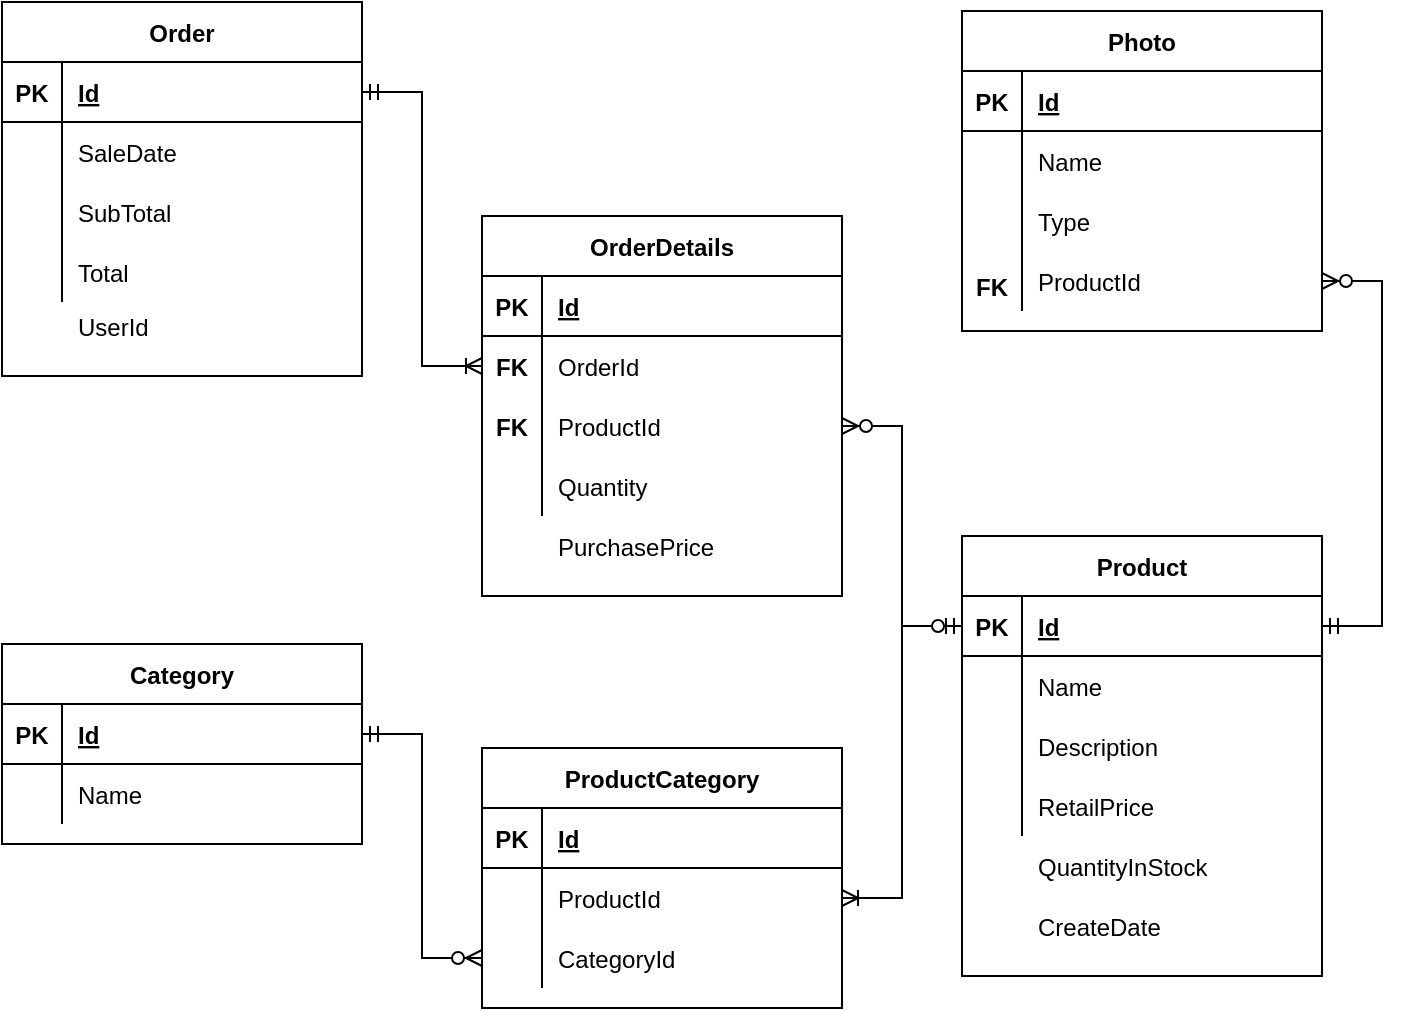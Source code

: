 <mxfile version="20.1.1" type="device"><diagram id="gh_m2mmpwSk5AUr7xmiV" name="Page-1"><mxGraphModel dx="942" dy="574" grid="0" gridSize="10" guides="1" tooltips="1" connect="1" arrows="1" fold="1" page="1" pageScale="1" pageWidth="827" pageHeight="1169" math="0" shadow="0"><root><mxCell id="0"/><mxCell id="1" parent="0"/><mxCell id="V3FtC29io4Nji_zqrvMl-1" value="Order" style="shape=table;startSize=30;container=1;collapsible=1;childLayout=tableLayout;fixedRows=1;rowLines=0;fontStyle=1;align=center;resizeLast=1;" parent="1" vertex="1"><mxGeometry x="30" y="23" width="180" height="187" as="geometry"/></mxCell><mxCell id="V3FtC29io4Nji_zqrvMl-2" value="" style="shape=tableRow;horizontal=0;startSize=0;swimlaneHead=0;swimlaneBody=0;fillColor=none;collapsible=0;dropTarget=0;points=[[0,0.5],[1,0.5]];portConstraint=eastwest;top=0;left=0;right=0;bottom=1;" parent="V3FtC29io4Nji_zqrvMl-1" vertex="1"><mxGeometry y="30" width="180" height="30" as="geometry"/></mxCell><mxCell id="V3FtC29io4Nji_zqrvMl-3" value="PK" style="shape=partialRectangle;connectable=0;fillColor=none;top=0;left=0;bottom=0;right=0;fontStyle=1;overflow=hidden;" parent="V3FtC29io4Nji_zqrvMl-2" vertex="1"><mxGeometry width="30" height="30" as="geometry"><mxRectangle width="30" height="30" as="alternateBounds"/></mxGeometry></mxCell><mxCell id="V3FtC29io4Nji_zqrvMl-4" value="Id" style="shape=partialRectangle;connectable=0;fillColor=none;top=0;left=0;bottom=0;right=0;align=left;spacingLeft=6;fontStyle=5;overflow=hidden;" parent="V3FtC29io4Nji_zqrvMl-2" vertex="1"><mxGeometry x="30" width="150" height="30" as="geometry"><mxRectangle width="150" height="30" as="alternateBounds"/></mxGeometry></mxCell><mxCell id="V3FtC29io4Nji_zqrvMl-5" value="" style="shape=tableRow;horizontal=0;startSize=0;swimlaneHead=0;swimlaneBody=0;fillColor=none;collapsible=0;dropTarget=0;points=[[0,0.5],[1,0.5]];portConstraint=eastwest;top=0;left=0;right=0;bottom=0;" parent="V3FtC29io4Nji_zqrvMl-1" vertex="1"><mxGeometry y="60" width="180" height="30" as="geometry"/></mxCell><mxCell id="V3FtC29io4Nji_zqrvMl-6" value="" style="shape=partialRectangle;connectable=0;fillColor=none;top=0;left=0;bottom=0;right=0;editable=1;overflow=hidden;" parent="V3FtC29io4Nji_zqrvMl-5" vertex="1"><mxGeometry width="30" height="30" as="geometry"><mxRectangle width="30" height="30" as="alternateBounds"/></mxGeometry></mxCell><mxCell id="V3FtC29io4Nji_zqrvMl-7" value="SaleDate" style="shape=partialRectangle;connectable=0;fillColor=none;top=0;left=0;bottom=0;right=0;align=left;spacingLeft=6;overflow=hidden;" parent="V3FtC29io4Nji_zqrvMl-5" vertex="1"><mxGeometry x="30" width="150" height="30" as="geometry"><mxRectangle width="150" height="30" as="alternateBounds"/></mxGeometry></mxCell><mxCell id="V3FtC29io4Nji_zqrvMl-8" value="" style="shape=tableRow;horizontal=0;startSize=0;swimlaneHead=0;swimlaneBody=0;fillColor=none;collapsible=0;dropTarget=0;points=[[0,0.5],[1,0.5]];portConstraint=eastwest;top=0;left=0;right=0;bottom=0;" parent="V3FtC29io4Nji_zqrvMl-1" vertex="1"><mxGeometry y="90" width="180" height="30" as="geometry"/></mxCell><mxCell id="V3FtC29io4Nji_zqrvMl-9" value="" style="shape=partialRectangle;connectable=0;fillColor=none;top=0;left=0;bottom=0;right=0;editable=1;overflow=hidden;" parent="V3FtC29io4Nji_zqrvMl-8" vertex="1"><mxGeometry width="30" height="30" as="geometry"><mxRectangle width="30" height="30" as="alternateBounds"/></mxGeometry></mxCell><mxCell id="V3FtC29io4Nji_zqrvMl-10" value="SubTotal" style="shape=partialRectangle;connectable=0;fillColor=none;top=0;left=0;bottom=0;right=0;align=left;spacingLeft=6;overflow=hidden;" parent="V3FtC29io4Nji_zqrvMl-8" vertex="1"><mxGeometry x="30" width="150" height="30" as="geometry"><mxRectangle width="150" height="30" as="alternateBounds"/></mxGeometry></mxCell><mxCell id="V3FtC29io4Nji_zqrvMl-11" value="" style="shape=tableRow;horizontal=0;startSize=0;swimlaneHead=0;swimlaneBody=0;fillColor=none;collapsible=0;dropTarget=0;points=[[0,0.5],[1,0.5]];portConstraint=eastwest;top=0;left=0;right=0;bottom=0;" parent="V3FtC29io4Nji_zqrvMl-1" vertex="1"><mxGeometry y="120" width="180" height="30" as="geometry"/></mxCell><mxCell id="V3FtC29io4Nji_zqrvMl-12" value="" style="shape=partialRectangle;connectable=0;fillColor=none;top=0;left=0;bottom=0;right=0;editable=1;overflow=hidden;" parent="V3FtC29io4Nji_zqrvMl-11" vertex="1"><mxGeometry width="30" height="30" as="geometry"><mxRectangle width="30" height="30" as="alternateBounds"/></mxGeometry></mxCell><mxCell id="V3FtC29io4Nji_zqrvMl-13" value="Total" style="shape=partialRectangle;connectable=0;fillColor=none;top=0;left=0;bottom=0;right=0;align=left;spacingLeft=6;overflow=hidden;" parent="V3FtC29io4Nji_zqrvMl-11" vertex="1"><mxGeometry x="30" width="150" height="30" as="geometry"><mxRectangle width="150" height="30" as="alternateBounds"/></mxGeometry></mxCell><mxCell id="V3FtC29io4Nji_zqrvMl-20" value="OrderDetails" style="shape=table;startSize=30;container=1;collapsible=1;childLayout=tableLayout;fixedRows=1;rowLines=0;fontStyle=1;align=center;resizeLast=1;" parent="1" vertex="1"><mxGeometry x="270" y="130" width="180" height="190" as="geometry"/></mxCell><mxCell id="V3FtC29io4Nji_zqrvMl-21" value="" style="shape=tableRow;horizontal=0;startSize=0;swimlaneHead=0;swimlaneBody=0;fillColor=none;collapsible=0;dropTarget=0;points=[[0,0.5],[1,0.5]];portConstraint=eastwest;top=0;left=0;right=0;bottom=1;" parent="V3FtC29io4Nji_zqrvMl-20" vertex="1"><mxGeometry y="30" width="180" height="30" as="geometry"/></mxCell><mxCell id="V3FtC29io4Nji_zqrvMl-22" value="PK" style="shape=partialRectangle;connectable=0;fillColor=none;top=0;left=0;bottom=0;right=0;fontStyle=1;overflow=hidden;" parent="V3FtC29io4Nji_zqrvMl-21" vertex="1"><mxGeometry width="30" height="30" as="geometry"><mxRectangle width="30" height="30" as="alternateBounds"/></mxGeometry></mxCell><mxCell id="V3FtC29io4Nji_zqrvMl-23" value="Id" style="shape=partialRectangle;connectable=0;fillColor=none;top=0;left=0;bottom=0;right=0;align=left;spacingLeft=6;fontStyle=5;overflow=hidden;" parent="V3FtC29io4Nji_zqrvMl-21" vertex="1"><mxGeometry x="30" width="150" height="30" as="geometry"><mxRectangle width="150" height="30" as="alternateBounds"/></mxGeometry></mxCell><mxCell id="V3FtC29io4Nji_zqrvMl-24" value="" style="shape=tableRow;horizontal=0;startSize=0;swimlaneHead=0;swimlaneBody=0;fillColor=none;collapsible=0;dropTarget=0;points=[[0,0.5],[1,0.5]];portConstraint=eastwest;top=0;left=0;right=0;bottom=0;" parent="V3FtC29io4Nji_zqrvMl-20" vertex="1"><mxGeometry y="60" width="180" height="30" as="geometry"/></mxCell><mxCell id="V3FtC29io4Nji_zqrvMl-25" value="" style="shape=partialRectangle;connectable=0;fillColor=none;top=0;left=0;bottom=0;right=0;editable=1;overflow=hidden;" parent="V3FtC29io4Nji_zqrvMl-24" vertex="1"><mxGeometry width="30" height="30" as="geometry"><mxRectangle width="30" height="30" as="alternateBounds"/></mxGeometry></mxCell><mxCell id="V3FtC29io4Nji_zqrvMl-26" value="OrderId" style="shape=partialRectangle;connectable=0;fillColor=none;top=0;left=0;bottom=0;right=0;align=left;spacingLeft=6;overflow=hidden;" parent="V3FtC29io4Nji_zqrvMl-24" vertex="1"><mxGeometry x="30" width="150" height="30" as="geometry"><mxRectangle width="150" height="30" as="alternateBounds"/></mxGeometry></mxCell><mxCell id="V3FtC29io4Nji_zqrvMl-27" value="" style="shape=tableRow;horizontal=0;startSize=0;swimlaneHead=0;swimlaneBody=0;fillColor=none;collapsible=0;dropTarget=0;points=[[0,0.5],[1,0.5]];portConstraint=eastwest;top=0;left=0;right=0;bottom=0;" parent="V3FtC29io4Nji_zqrvMl-20" vertex="1"><mxGeometry y="90" width="180" height="30" as="geometry"/></mxCell><mxCell id="V3FtC29io4Nji_zqrvMl-28" value="" style="shape=partialRectangle;connectable=0;fillColor=none;top=0;left=0;bottom=0;right=0;editable=1;overflow=hidden;" parent="V3FtC29io4Nji_zqrvMl-27" vertex="1"><mxGeometry width="30" height="30" as="geometry"><mxRectangle width="30" height="30" as="alternateBounds"/></mxGeometry></mxCell><mxCell id="V3FtC29io4Nji_zqrvMl-29" value="ProductId" style="shape=partialRectangle;connectable=0;fillColor=none;top=0;left=0;bottom=0;right=0;align=left;spacingLeft=6;overflow=hidden;" parent="V3FtC29io4Nji_zqrvMl-27" vertex="1"><mxGeometry x="30" width="150" height="30" as="geometry"><mxRectangle width="150" height="30" as="alternateBounds"/></mxGeometry></mxCell><mxCell id="V3FtC29io4Nji_zqrvMl-30" value="" style="shape=tableRow;horizontal=0;startSize=0;swimlaneHead=0;swimlaneBody=0;fillColor=none;collapsible=0;dropTarget=0;points=[[0,0.5],[1,0.5]];portConstraint=eastwest;top=0;left=0;right=0;bottom=0;" parent="V3FtC29io4Nji_zqrvMl-20" vertex="1"><mxGeometry y="120" width="180" height="30" as="geometry"/></mxCell><mxCell id="V3FtC29io4Nji_zqrvMl-31" value="" style="shape=partialRectangle;connectable=0;fillColor=none;top=0;left=0;bottom=0;right=0;editable=1;overflow=hidden;" parent="V3FtC29io4Nji_zqrvMl-30" vertex="1"><mxGeometry width="30" height="30" as="geometry"><mxRectangle width="30" height="30" as="alternateBounds"/></mxGeometry></mxCell><mxCell id="V3FtC29io4Nji_zqrvMl-32" value="Quantity" style="shape=partialRectangle;connectable=0;fillColor=none;top=0;left=0;bottom=0;right=0;align=left;spacingLeft=6;overflow=hidden;" parent="V3FtC29io4Nji_zqrvMl-30" vertex="1"><mxGeometry x="30" width="150" height="30" as="geometry"><mxRectangle width="150" height="30" as="alternateBounds"/></mxGeometry></mxCell><mxCell id="V3FtC29io4Nji_zqrvMl-33" value="" style="shape=tableRow;horizontal=0;startSize=0;swimlaneHead=0;swimlaneBody=0;fillColor=none;collapsible=0;dropTarget=0;points=[[0,0.5],[1,0.5]];portConstraint=eastwest;top=0;left=0;right=0;bottom=0;" parent="1" vertex="1"><mxGeometry x="270" y="280" width="180" height="30" as="geometry"/></mxCell><mxCell id="V3FtC29io4Nji_zqrvMl-34" value="" style="shape=partialRectangle;connectable=0;fillColor=none;top=0;left=0;bottom=0;right=0;editable=1;overflow=hidden;" parent="V3FtC29io4Nji_zqrvMl-33" vertex="1"><mxGeometry width="30" height="30" as="geometry"><mxRectangle width="30" height="30" as="alternateBounds"/></mxGeometry></mxCell><mxCell id="V3FtC29io4Nji_zqrvMl-35" value="PurchasePrice" style="shape=partialRectangle;connectable=0;fillColor=none;top=0;left=0;bottom=0;right=0;align=left;spacingLeft=6;overflow=hidden;" parent="V3FtC29io4Nji_zqrvMl-33" vertex="1"><mxGeometry x="30" width="150" height="30" as="geometry"><mxRectangle width="150" height="30" as="alternateBounds"/></mxGeometry></mxCell><mxCell id="V3FtC29io4Nji_zqrvMl-39" value="Product" style="shape=table;startSize=30;container=1;collapsible=1;childLayout=tableLayout;fixedRows=1;rowLines=0;fontStyle=1;align=center;resizeLast=1;" parent="1" vertex="1"><mxGeometry x="510" y="290" width="180" height="220" as="geometry"/></mxCell><mxCell id="V3FtC29io4Nji_zqrvMl-40" value="" style="shape=tableRow;horizontal=0;startSize=0;swimlaneHead=0;swimlaneBody=0;fillColor=none;collapsible=0;dropTarget=0;points=[[0,0.5],[1,0.5]];portConstraint=eastwest;top=0;left=0;right=0;bottom=1;" parent="V3FtC29io4Nji_zqrvMl-39" vertex="1"><mxGeometry y="30" width="180" height="30" as="geometry"/></mxCell><mxCell id="V3FtC29io4Nji_zqrvMl-41" value="PK" style="shape=partialRectangle;connectable=0;fillColor=none;top=0;left=0;bottom=0;right=0;fontStyle=1;overflow=hidden;" parent="V3FtC29io4Nji_zqrvMl-40" vertex="1"><mxGeometry width="30" height="30" as="geometry"><mxRectangle width="30" height="30" as="alternateBounds"/></mxGeometry></mxCell><mxCell id="V3FtC29io4Nji_zqrvMl-42" value="Id" style="shape=partialRectangle;connectable=0;fillColor=none;top=0;left=0;bottom=0;right=0;align=left;spacingLeft=6;fontStyle=5;overflow=hidden;" parent="V3FtC29io4Nji_zqrvMl-40" vertex="1"><mxGeometry x="30" width="150" height="30" as="geometry"><mxRectangle width="150" height="30" as="alternateBounds"/></mxGeometry></mxCell><mxCell id="V3FtC29io4Nji_zqrvMl-43" value="" style="shape=tableRow;horizontal=0;startSize=0;swimlaneHead=0;swimlaneBody=0;fillColor=none;collapsible=0;dropTarget=0;points=[[0,0.5],[1,0.5]];portConstraint=eastwest;top=0;left=0;right=0;bottom=0;" parent="V3FtC29io4Nji_zqrvMl-39" vertex="1"><mxGeometry y="60" width="180" height="30" as="geometry"/></mxCell><mxCell id="V3FtC29io4Nji_zqrvMl-44" value="" style="shape=partialRectangle;connectable=0;fillColor=none;top=0;left=0;bottom=0;right=0;editable=1;overflow=hidden;" parent="V3FtC29io4Nji_zqrvMl-43" vertex="1"><mxGeometry width="30" height="30" as="geometry"><mxRectangle width="30" height="30" as="alternateBounds"/></mxGeometry></mxCell><mxCell id="V3FtC29io4Nji_zqrvMl-45" value="Name" style="shape=partialRectangle;connectable=0;fillColor=none;top=0;left=0;bottom=0;right=0;align=left;spacingLeft=6;overflow=hidden;" parent="V3FtC29io4Nji_zqrvMl-43" vertex="1"><mxGeometry x="30" width="150" height="30" as="geometry"><mxRectangle width="150" height="30" as="alternateBounds"/></mxGeometry></mxCell><mxCell id="V3FtC29io4Nji_zqrvMl-46" value="" style="shape=tableRow;horizontal=0;startSize=0;swimlaneHead=0;swimlaneBody=0;fillColor=none;collapsible=0;dropTarget=0;points=[[0,0.5],[1,0.5]];portConstraint=eastwest;top=0;left=0;right=0;bottom=0;" parent="V3FtC29io4Nji_zqrvMl-39" vertex="1"><mxGeometry y="90" width="180" height="30" as="geometry"/></mxCell><mxCell id="V3FtC29io4Nji_zqrvMl-47" value="" style="shape=partialRectangle;connectable=0;fillColor=none;top=0;left=0;bottom=0;right=0;editable=1;overflow=hidden;" parent="V3FtC29io4Nji_zqrvMl-46" vertex="1"><mxGeometry width="30" height="30" as="geometry"><mxRectangle width="30" height="30" as="alternateBounds"/></mxGeometry></mxCell><mxCell id="V3FtC29io4Nji_zqrvMl-48" value="Description" style="shape=partialRectangle;connectable=0;fillColor=none;top=0;left=0;bottom=0;right=0;align=left;spacingLeft=6;overflow=hidden;" parent="V3FtC29io4Nji_zqrvMl-46" vertex="1"><mxGeometry x="30" width="150" height="30" as="geometry"><mxRectangle width="150" height="30" as="alternateBounds"/></mxGeometry></mxCell><mxCell id="V3FtC29io4Nji_zqrvMl-49" value="" style="shape=tableRow;horizontal=0;startSize=0;swimlaneHead=0;swimlaneBody=0;fillColor=none;collapsible=0;dropTarget=0;points=[[0,0.5],[1,0.5]];portConstraint=eastwest;top=0;left=0;right=0;bottom=0;" parent="V3FtC29io4Nji_zqrvMl-39" vertex="1"><mxGeometry y="120" width="180" height="30" as="geometry"/></mxCell><mxCell id="V3FtC29io4Nji_zqrvMl-50" value="" style="shape=partialRectangle;connectable=0;fillColor=none;top=0;left=0;bottom=0;right=0;editable=1;overflow=hidden;" parent="V3FtC29io4Nji_zqrvMl-49" vertex="1"><mxGeometry width="30" height="30" as="geometry"><mxRectangle width="30" height="30" as="alternateBounds"/></mxGeometry></mxCell><mxCell id="V3FtC29io4Nji_zqrvMl-51" value="RetailPrice" style="shape=partialRectangle;connectable=0;fillColor=none;top=0;left=0;bottom=0;right=0;align=left;spacingLeft=6;overflow=hidden;" parent="V3FtC29io4Nji_zqrvMl-49" vertex="1"><mxGeometry x="30" width="150" height="30" as="geometry"><mxRectangle width="150" height="30" as="alternateBounds"/></mxGeometry></mxCell><mxCell id="V3FtC29io4Nji_zqrvMl-52" value="Photo" style="shape=table;startSize=30;container=1;collapsible=1;childLayout=tableLayout;fixedRows=1;rowLines=0;fontStyle=1;align=center;resizeLast=1;" parent="1" vertex="1"><mxGeometry x="510" y="27.5" width="180" height="160" as="geometry"/></mxCell><mxCell id="V3FtC29io4Nji_zqrvMl-53" value="" style="shape=tableRow;horizontal=0;startSize=0;swimlaneHead=0;swimlaneBody=0;fillColor=none;collapsible=0;dropTarget=0;points=[[0,0.5],[1,0.5]];portConstraint=eastwest;top=0;left=0;right=0;bottom=1;" parent="V3FtC29io4Nji_zqrvMl-52" vertex="1"><mxGeometry y="30" width="180" height="30" as="geometry"/></mxCell><mxCell id="V3FtC29io4Nji_zqrvMl-54" value="PK" style="shape=partialRectangle;connectable=0;fillColor=none;top=0;left=0;bottom=0;right=0;fontStyle=1;overflow=hidden;" parent="V3FtC29io4Nji_zqrvMl-53" vertex="1"><mxGeometry width="30" height="30" as="geometry"><mxRectangle width="30" height="30" as="alternateBounds"/></mxGeometry></mxCell><mxCell id="V3FtC29io4Nji_zqrvMl-55" value="Id" style="shape=partialRectangle;connectable=0;fillColor=none;top=0;left=0;bottom=0;right=0;align=left;spacingLeft=6;fontStyle=5;overflow=hidden;" parent="V3FtC29io4Nji_zqrvMl-53" vertex="1"><mxGeometry x="30" width="150" height="30" as="geometry"><mxRectangle width="150" height="30" as="alternateBounds"/></mxGeometry></mxCell><mxCell id="V3FtC29io4Nji_zqrvMl-56" value="" style="shape=tableRow;horizontal=0;startSize=0;swimlaneHead=0;swimlaneBody=0;fillColor=none;collapsible=0;dropTarget=0;points=[[0,0.5],[1,0.5]];portConstraint=eastwest;top=0;left=0;right=0;bottom=0;" parent="V3FtC29io4Nji_zqrvMl-52" vertex="1"><mxGeometry y="60" width="180" height="30" as="geometry"/></mxCell><mxCell id="V3FtC29io4Nji_zqrvMl-57" value="" style="shape=partialRectangle;connectable=0;fillColor=none;top=0;left=0;bottom=0;right=0;editable=1;overflow=hidden;" parent="V3FtC29io4Nji_zqrvMl-56" vertex="1"><mxGeometry width="30" height="30" as="geometry"><mxRectangle width="30" height="30" as="alternateBounds"/></mxGeometry></mxCell><mxCell id="V3FtC29io4Nji_zqrvMl-58" value="Name" style="shape=partialRectangle;connectable=0;fillColor=none;top=0;left=0;bottom=0;right=0;align=left;spacingLeft=6;overflow=hidden;" parent="V3FtC29io4Nji_zqrvMl-56" vertex="1"><mxGeometry x="30" width="150" height="30" as="geometry"><mxRectangle width="150" height="30" as="alternateBounds"/></mxGeometry></mxCell><mxCell id="V3FtC29io4Nji_zqrvMl-59" value="" style="shape=tableRow;horizontal=0;startSize=0;swimlaneHead=0;swimlaneBody=0;fillColor=none;collapsible=0;dropTarget=0;points=[[0,0.5],[1,0.5]];portConstraint=eastwest;top=0;left=0;right=0;bottom=0;" parent="V3FtC29io4Nji_zqrvMl-52" vertex="1"><mxGeometry y="90" width="180" height="30" as="geometry"/></mxCell><mxCell id="V3FtC29io4Nji_zqrvMl-60" value="" style="shape=partialRectangle;connectable=0;fillColor=none;top=0;left=0;bottom=0;right=0;editable=1;overflow=hidden;" parent="V3FtC29io4Nji_zqrvMl-59" vertex="1"><mxGeometry width="30" height="30" as="geometry"><mxRectangle width="30" height="30" as="alternateBounds"/></mxGeometry></mxCell><mxCell id="V3FtC29io4Nji_zqrvMl-61" value="Type" style="shape=partialRectangle;connectable=0;fillColor=none;top=0;left=0;bottom=0;right=0;align=left;spacingLeft=6;overflow=hidden;" parent="V3FtC29io4Nji_zqrvMl-59" vertex="1"><mxGeometry x="30" width="150" height="30" as="geometry"><mxRectangle width="150" height="30" as="alternateBounds"/></mxGeometry></mxCell><mxCell id="V3FtC29io4Nji_zqrvMl-62" value="" style="shape=tableRow;horizontal=0;startSize=0;swimlaneHead=0;swimlaneBody=0;fillColor=none;collapsible=0;dropTarget=0;points=[[0,0.5],[1,0.5]];portConstraint=eastwest;top=0;left=0;right=0;bottom=0;" parent="V3FtC29io4Nji_zqrvMl-52" vertex="1"><mxGeometry y="120" width="180" height="30" as="geometry"/></mxCell><mxCell id="V3FtC29io4Nji_zqrvMl-63" value="" style="shape=partialRectangle;connectable=0;fillColor=none;top=0;left=0;bottom=0;right=0;editable=1;overflow=hidden;" parent="V3FtC29io4Nji_zqrvMl-62" vertex="1"><mxGeometry width="30" height="30" as="geometry"><mxRectangle width="30" height="30" as="alternateBounds"/></mxGeometry></mxCell><mxCell id="V3FtC29io4Nji_zqrvMl-64" value="ProductId" style="shape=partialRectangle;connectable=0;fillColor=none;top=0;left=0;bottom=0;right=0;align=left;spacingLeft=6;overflow=hidden;" parent="V3FtC29io4Nji_zqrvMl-62" vertex="1"><mxGeometry x="30" width="150" height="30" as="geometry"><mxRectangle width="150" height="30" as="alternateBounds"/></mxGeometry></mxCell><mxCell id="V3FtC29io4Nji_zqrvMl-65" value="" style="shape=tableRow;horizontal=0;startSize=0;swimlaneHead=0;swimlaneBody=0;fillColor=none;collapsible=0;dropTarget=0;points=[[0,0.5],[1,0.5]];portConstraint=eastwest;top=0;left=0;right=0;bottom=0;" parent="1" vertex="1"><mxGeometry x="510" y="440" width="180" height="30" as="geometry"/></mxCell><mxCell id="V3FtC29io4Nji_zqrvMl-66" value="" style="shape=partialRectangle;connectable=0;fillColor=none;top=0;left=0;bottom=0;right=0;editable=1;overflow=hidden;" parent="V3FtC29io4Nji_zqrvMl-65" vertex="1"><mxGeometry width="30" height="30" as="geometry"><mxRectangle width="30" height="30" as="alternateBounds"/></mxGeometry></mxCell><mxCell id="V3FtC29io4Nji_zqrvMl-67" value="QuantityInStock" style="shape=partialRectangle;connectable=0;fillColor=none;top=0;left=0;bottom=0;right=0;align=left;spacingLeft=6;overflow=hidden;" parent="V3FtC29io4Nji_zqrvMl-65" vertex="1"><mxGeometry x="30" width="150" height="30" as="geometry"><mxRectangle width="150" height="30" as="alternateBounds"/></mxGeometry></mxCell><mxCell id="V3FtC29io4Nji_zqrvMl-69" value="" style="shape=tableRow;horizontal=0;startSize=0;swimlaneHead=0;swimlaneBody=0;fillColor=none;collapsible=0;dropTarget=0;points=[[0,0.5],[1,0.5]];portConstraint=eastwest;top=0;left=0;right=0;bottom=0;" parent="1" vertex="1"><mxGeometry x="510" y="470" width="180" height="30" as="geometry"/></mxCell><mxCell id="V3FtC29io4Nji_zqrvMl-70" value="" style="shape=partialRectangle;connectable=0;fillColor=none;top=0;left=0;bottom=0;right=0;editable=1;overflow=hidden;" parent="V3FtC29io4Nji_zqrvMl-69" vertex="1"><mxGeometry width="30" height="30" as="geometry"><mxRectangle width="30" height="30" as="alternateBounds"/></mxGeometry></mxCell><mxCell id="V3FtC29io4Nji_zqrvMl-71" value="CreateDate" style="shape=partialRectangle;connectable=0;fillColor=none;top=0;left=0;bottom=0;right=0;align=left;spacingLeft=6;overflow=hidden;" parent="V3FtC29io4Nji_zqrvMl-69" vertex="1"><mxGeometry x="30" width="150" height="30" as="geometry"><mxRectangle width="150" height="30" as="alternateBounds"/></mxGeometry></mxCell><mxCell id="V3FtC29io4Nji_zqrvMl-74" value="" style="edgeStyle=entityRelationEdgeStyle;fontSize=12;html=1;endArrow=ERoneToMany;startArrow=ERmandOne;rounded=0;" parent="1" source="V3FtC29io4Nji_zqrvMl-2" target="V3FtC29io4Nji_zqrvMl-24" edge="1"><mxGeometry width="100" height="100" relative="1" as="geometry"><mxPoint x="230" y="160" as="sourcePoint"/><mxPoint x="330" y="60" as="targetPoint"/></mxGeometry></mxCell><mxCell id="V3FtC29io4Nji_zqrvMl-75" value="" style="edgeStyle=entityRelationEdgeStyle;fontSize=12;html=1;endArrow=ERzeroToMany;startArrow=ERmandOne;rounded=0;" parent="1" source="V3FtC29io4Nji_zqrvMl-40" target="V3FtC29io4Nji_zqrvMl-27" edge="1"><mxGeometry width="100" height="100" relative="1" as="geometry"><mxPoint x="470" y="240" as="sourcePoint"/><mxPoint x="370" y="340" as="targetPoint"/></mxGeometry></mxCell><mxCell id="V3FtC29io4Nji_zqrvMl-78" value="" style="edgeStyle=entityRelationEdgeStyle;fontSize=12;html=1;endArrow=ERzeroToMany;startArrow=ERmandOne;rounded=0;" parent="1" source="V3FtC29io4Nji_zqrvMl-40" target="V3FtC29io4Nji_zqrvMl-62" edge="1"><mxGeometry width="100" height="100" relative="1" as="geometry"><mxPoint x="700" y="260" as="sourcePoint"/><mxPoint x="800" y="160" as="targetPoint"/></mxGeometry></mxCell><mxCell id="V3FtC29io4Nji_zqrvMl-79" value="FK" style="shape=partialRectangle;connectable=0;fillColor=none;top=0;left=0;bottom=0;right=0;fontStyle=1;overflow=hidden;" parent="1" vertex="1"><mxGeometry x="270" y="190" width="30" height="30" as="geometry"><mxRectangle width="30" height="30" as="alternateBounds"/></mxGeometry></mxCell><mxCell id="V3FtC29io4Nji_zqrvMl-80" value="FK" style="shape=partialRectangle;connectable=0;fillColor=none;top=0;left=0;bottom=0;right=0;fontStyle=1;overflow=hidden;" parent="1" vertex="1"><mxGeometry x="510" y="150" width="30" height="30" as="geometry"><mxRectangle width="30" height="30" as="alternateBounds"/></mxGeometry></mxCell><mxCell id="V3FtC29io4Nji_zqrvMl-81" value="FK" style="shape=partialRectangle;connectable=0;fillColor=none;top=0;left=0;bottom=0;right=0;fontStyle=1;overflow=hidden;" parent="1" vertex="1"><mxGeometry x="270" y="220" width="30" height="30" as="geometry"><mxRectangle width="30" height="30" as="alternateBounds"/></mxGeometry></mxCell><mxCell id="V3FtC29io4Nji_zqrvMl-98" value="" style="shape=tableRow;horizontal=0;startSize=0;swimlaneHead=0;swimlaneBody=0;fillColor=none;collapsible=0;dropTarget=0;points=[[0,0.5],[1,0.5]];portConstraint=eastwest;top=0;left=0;right=0;bottom=0;" parent="1" vertex="1"><mxGeometry x="30" y="170" width="180" height="30" as="geometry"/></mxCell><mxCell id="V3FtC29io4Nji_zqrvMl-99" value="" style="shape=partialRectangle;connectable=0;fillColor=none;top=0;left=0;bottom=0;right=0;editable=1;overflow=hidden;" parent="V3FtC29io4Nji_zqrvMl-98" vertex="1"><mxGeometry width="30" height="30" as="geometry"><mxRectangle width="30" height="30" as="alternateBounds"/></mxGeometry></mxCell><mxCell id="V3FtC29io4Nji_zqrvMl-100" value="UserId" style="shape=partialRectangle;connectable=0;fillColor=none;top=0;left=0;bottom=0;right=0;align=left;spacingLeft=6;overflow=hidden;" parent="V3FtC29io4Nji_zqrvMl-98" vertex="1"><mxGeometry x="30" width="150" height="30" as="geometry"><mxRectangle width="150" height="30" as="alternateBounds"/></mxGeometry></mxCell><mxCell id="OLvMnbmO85izLsXWH2Mo-1" value="Category" style="shape=table;startSize=30;container=1;collapsible=1;childLayout=tableLayout;fixedRows=1;rowLines=0;fontStyle=1;align=center;resizeLast=1;" vertex="1" parent="1"><mxGeometry x="30" y="344" width="180" height="100" as="geometry"/></mxCell><mxCell id="OLvMnbmO85izLsXWH2Mo-2" value="" style="shape=tableRow;horizontal=0;startSize=0;swimlaneHead=0;swimlaneBody=0;fillColor=none;collapsible=0;dropTarget=0;points=[[0,0.5],[1,0.5]];portConstraint=eastwest;top=0;left=0;right=0;bottom=1;" vertex="1" parent="OLvMnbmO85izLsXWH2Mo-1"><mxGeometry y="30" width="180" height="30" as="geometry"/></mxCell><mxCell id="OLvMnbmO85izLsXWH2Mo-3" value="PK" style="shape=partialRectangle;connectable=0;fillColor=none;top=0;left=0;bottom=0;right=0;fontStyle=1;overflow=hidden;" vertex="1" parent="OLvMnbmO85izLsXWH2Mo-2"><mxGeometry width="30" height="30" as="geometry"><mxRectangle width="30" height="30" as="alternateBounds"/></mxGeometry></mxCell><mxCell id="OLvMnbmO85izLsXWH2Mo-4" value="Id" style="shape=partialRectangle;connectable=0;fillColor=none;top=0;left=0;bottom=0;right=0;align=left;spacingLeft=6;fontStyle=5;overflow=hidden;" vertex="1" parent="OLvMnbmO85izLsXWH2Mo-2"><mxGeometry x="30" width="150" height="30" as="geometry"><mxRectangle width="150" height="30" as="alternateBounds"/></mxGeometry></mxCell><mxCell id="OLvMnbmO85izLsXWH2Mo-5" value="" style="shape=tableRow;horizontal=0;startSize=0;swimlaneHead=0;swimlaneBody=0;fillColor=none;collapsible=0;dropTarget=0;points=[[0,0.5],[1,0.5]];portConstraint=eastwest;top=0;left=0;right=0;bottom=0;" vertex="1" parent="OLvMnbmO85izLsXWH2Mo-1"><mxGeometry y="60" width="180" height="30" as="geometry"/></mxCell><mxCell id="OLvMnbmO85izLsXWH2Mo-6" value="" style="shape=partialRectangle;connectable=0;fillColor=none;top=0;left=0;bottom=0;right=0;editable=1;overflow=hidden;" vertex="1" parent="OLvMnbmO85izLsXWH2Mo-5"><mxGeometry width="30" height="30" as="geometry"><mxRectangle width="30" height="30" as="alternateBounds"/></mxGeometry></mxCell><mxCell id="OLvMnbmO85izLsXWH2Mo-7" value="Name" style="shape=partialRectangle;connectable=0;fillColor=none;top=0;left=0;bottom=0;right=0;align=left;spacingLeft=6;overflow=hidden;" vertex="1" parent="OLvMnbmO85izLsXWH2Mo-5"><mxGeometry x="30" width="150" height="30" as="geometry"><mxRectangle width="150" height="30" as="alternateBounds"/></mxGeometry></mxCell><mxCell id="OLvMnbmO85izLsXWH2Mo-14" value="ProductCategory" style="shape=table;startSize=30;container=1;collapsible=1;childLayout=tableLayout;fixedRows=1;rowLines=0;fontStyle=1;align=center;resizeLast=1;" vertex="1" parent="1"><mxGeometry x="270" y="396" width="180" height="130" as="geometry"/></mxCell><mxCell id="OLvMnbmO85izLsXWH2Mo-15" value="" style="shape=tableRow;horizontal=0;startSize=0;swimlaneHead=0;swimlaneBody=0;fillColor=none;collapsible=0;dropTarget=0;points=[[0,0.5],[1,0.5]];portConstraint=eastwest;top=0;left=0;right=0;bottom=1;" vertex="1" parent="OLvMnbmO85izLsXWH2Mo-14"><mxGeometry y="30" width="180" height="30" as="geometry"/></mxCell><mxCell id="OLvMnbmO85izLsXWH2Mo-16" value="PK" style="shape=partialRectangle;connectable=0;fillColor=none;top=0;left=0;bottom=0;right=0;fontStyle=1;overflow=hidden;" vertex="1" parent="OLvMnbmO85izLsXWH2Mo-15"><mxGeometry width="30" height="30" as="geometry"><mxRectangle width="30" height="30" as="alternateBounds"/></mxGeometry></mxCell><mxCell id="OLvMnbmO85izLsXWH2Mo-17" value="Id" style="shape=partialRectangle;connectable=0;fillColor=none;top=0;left=0;bottom=0;right=0;align=left;spacingLeft=6;fontStyle=5;overflow=hidden;" vertex="1" parent="OLvMnbmO85izLsXWH2Mo-15"><mxGeometry x="30" width="150" height="30" as="geometry"><mxRectangle width="150" height="30" as="alternateBounds"/></mxGeometry></mxCell><mxCell id="OLvMnbmO85izLsXWH2Mo-18" value="" style="shape=tableRow;horizontal=0;startSize=0;swimlaneHead=0;swimlaneBody=0;fillColor=none;collapsible=0;dropTarget=0;points=[[0,0.5],[1,0.5]];portConstraint=eastwest;top=0;left=0;right=0;bottom=0;" vertex="1" parent="OLvMnbmO85izLsXWH2Mo-14"><mxGeometry y="60" width="180" height="30" as="geometry"/></mxCell><mxCell id="OLvMnbmO85izLsXWH2Mo-19" value="" style="shape=partialRectangle;connectable=0;fillColor=none;top=0;left=0;bottom=0;right=0;editable=1;overflow=hidden;" vertex="1" parent="OLvMnbmO85izLsXWH2Mo-18"><mxGeometry width="30" height="30" as="geometry"><mxRectangle width="30" height="30" as="alternateBounds"/></mxGeometry></mxCell><mxCell id="OLvMnbmO85izLsXWH2Mo-20" value="ProductId" style="shape=partialRectangle;connectable=0;fillColor=none;top=0;left=0;bottom=0;right=0;align=left;spacingLeft=6;overflow=hidden;" vertex="1" parent="OLvMnbmO85izLsXWH2Mo-18"><mxGeometry x="30" width="150" height="30" as="geometry"><mxRectangle width="150" height="30" as="alternateBounds"/></mxGeometry></mxCell><mxCell id="OLvMnbmO85izLsXWH2Mo-21" value="" style="shape=tableRow;horizontal=0;startSize=0;swimlaneHead=0;swimlaneBody=0;fillColor=none;collapsible=0;dropTarget=0;points=[[0,0.5],[1,0.5]];portConstraint=eastwest;top=0;left=0;right=0;bottom=0;" vertex="1" parent="OLvMnbmO85izLsXWH2Mo-14"><mxGeometry y="90" width="180" height="30" as="geometry"/></mxCell><mxCell id="OLvMnbmO85izLsXWH2Mo-22" value="" style="shape=partialRectangle;connectable=0;fillColor=none;top=0;left=0;bottom=0;right=0;editable=1;overflow=hidden;" vertex="1" parent="OLvMnbmO85izLsXWH2Mo-21"><mxGeometry width="30" height="30" as="geometry"><mxRectangle width="30" height="30" as="alternateBounds"/></mxGeometry></mxCell><mxCell id="OLvMnbmO85izLsXWH2Mo-23" value="CategoryId" style="shape=partialRectangle;connectable=0;fillColor=none;top=0;left=0;bottom=0;right=0;align=left;spacingLeft=6;overflow=hidden;" vertex="1" parent="OLvMnbmO85izLsXWH2Mo-21"><mxGeometry x="30" width="150" height="30" as="geometry"><mxRectangle width="150" height="30" as="alternateBounds"/></mxGeometry></mxCell><mxCell id="OLvMnbmO85izLsXWH2Mo-27" value="" style="edgeStyle=entityRelationEdgeStyle;fontSize=12;html=1;endArrow=ERoneToMany;startArrow=ERzeroToOne;rounded=0;" edge="1" parent="1" source="V3FtC29io4Nji_zqrvMl-40" target="OLvMnbmO85izLsXWH2Mo-18"><mxGeometry width="100" height="100" relative="1" as="geometry"><mxPoint x="477" y="498" as="sourcePoint"/><mxPoint x="577" y="398" as="targetPoint"/></mxGeometry></mxCell><mxCell id="OLvMnbmO85izLsXWH2Mo-28" value="" style="edgeStyle=entityRelationEdgeStyle;fontSize=12;html=1;endArrow=ERzeroToMany;startArrow=ERmandOne;rounded=0;" edge="1" parent="1" source="OLvMnbmO85izLsXWH2Mo-2" target="OLvMnbmO85izLsXWH2Mo-21"><mxGeometry width="100" height="100" relative="1" as="geometry"><mxPoint x="203" y="492" as="sourcePoint"/><mxPoint x="303" y="392" as="targetPoint"/></mxGeometry></mxCell></root></mxGraphModel></diagram></mxfile>